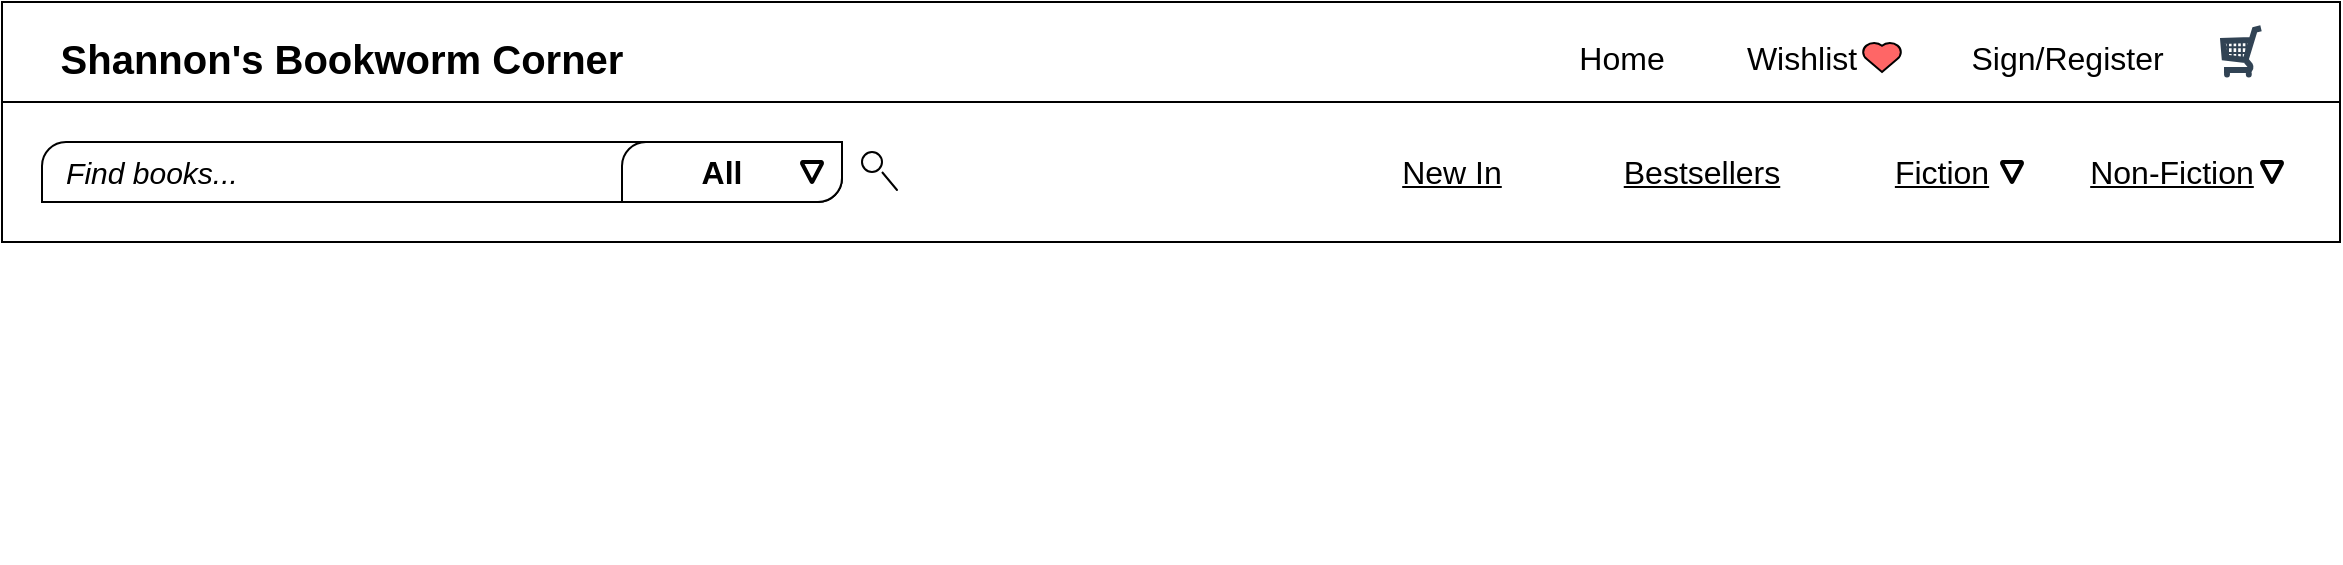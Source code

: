 <mxfile version="13.9.9" type="github">
  <diagram id="RJK-jKufAWOWUmZ6hXpm" name="Page-1">
    <mxGraphModel dx="1730" dy="913" grid="1" gridSize="10" guides="1" tooltips="1" connect="0" arrows="0" fold="1" page="1" pageScale="1" pageWidth="1169" pageHeight="827" math="0" shadow="0">
      <root>
        <mxCell id="0" />
        <mxCell id="1" parent="0" />
        <mxCell id="MyV8fpfAx5Fjrz0lChVK-1" value="" style="rounded=0;whiteSpace=wrap;html=1;" vertex="1" parent="1">
          <mxGeometry y="50" width="1169" height="70" as="geometry" />
        </mxCell>
        <mxCell id="vI-H8E_BASd690M0DVD9-1" value="" style="rounded=0;whiteSpace=wrap;html=1;" parent="1" vertex="1">
          <mxGeometry width="1169" height="50" as="geometry" />
        </mxCell>
        <mxCell id="vI-H8E_BASd690M0DVD9-3" value="&lt;font size=&quot;1&quot;&gt;&lt;b style=&quot;font-size: 20px&quot;&gt;Shannon&#39;s Bookworm Corner&lt;/b&gt;&lt;/font&gt;" style="text;html=1;strokeColor=none;fillColor=none;align=center;verticalAlign=middle;whiteSpace=wrap;rounded=0;" parent="1" vertex="1">
          <mxGeometry x="20" y="12.5" width="300" height="30" as="geometry" />
        </mxCell>
        <mxCell id="vI-H8E_BASd690M0DVD9-8" value="&lt;font style=&quot;font-size: 16px&quot;&gt;Home&lt;/font&gt;" style="text;html=1;strokeColor=none;fillColor=none;align=center;verticalAlign=middle;whiteSpace=wrap;rounded=0;" parent="1" vertex="1">
          <mxGeometry x="790" y="17.5" width="40" height="20" as="geometry" />
        </mxCell>
        <mxCell id="vI-H8E_BASd690M0DVD9-9" value="&lt;span style=&quot;font-size: 16px&quot;&gt;&lt;span style=&quot;line-height: 110%&quot;&gt;&lt;u&gt;New In&lt;/u&gt;&lt;/span&gt;&lt;/span&gt;" style="text;html=1;strokeColor=none;align=center;verticalAlign=middle;whiteSpace=wrap;rounded=0;" parent="1" vertex="1">
          <mxGeometry x="690" y="75" width="70" height="20" as="geometry" />
        </mxCell>
        <mxCell id="vI-H8E_BASd690M0DVD9-10" value="&lt;font style=&quot;font-size: 16px&quot;&gt;Wishlist&lt;/font&gt;" style="text;html=1;strokeColor=none;fillColor=none;align=center;verticalAlign=middle;whiteSpace=wrap;rounded=0;" parent="1" vertex="1">
          <mxGeometry x="880" y="17.5" width="40" height="20" as="geometry" />
        </mxCell>
        <mxCell id="vI-H8E_BASd690M0DVD9-11" value="&lt;font style=&quot;font-size: 16px&quot;&gt;Sign/Register&amp;nbsp;&lt;/font&gt;" style="text;html=1;strokeColor=none;fillColor=none;align=center;verticalAlign=middle;whiteSpace=wrap;rounded=0;" parent="1" vertex="1">
          <mxGeometry x="1000" y="17.5" width="70" height="20" as="geometry" />
        </mxCell>
        <mxCell id="vI-H8E_BASd690M0DVD9-26" value="" style="verticalLabelPosition=bottom;verticalAlign=top;html=1;shape=mxgraph.basic.heart;fillColor=#FF6666;" parent="1" vertex="1">
          <mxGeometry x="930" y="20" width="20" height="15" as="geometry" />
        </mxCell>
        <mxCell id="vI-H8E_BASd690M0DVD9-30" value="" style="verticalLabelPosition=bottom;verticalAlign=top;html=1;shape=mxgraph.basic.diag_round_rect;dx=6;" parent="1" vertex="1">
          <mxGeometry x="20" y="70" width="400" height="30" as="geometry" />
        </mxCell>
        <mxCell id="vI-H8E_BASd690M0DVD9-31" value="" style="ellipse;whiteSpace=wrap;html=1;aspect=fixed;" parent="1" vertex="1">
          <mxGeometry x="430" y="75" width="10" height="10" as="geometry" />
        </mxCell>
        <mxCell id="vI-H8E_BASd690M0DVD9-33" value="" style="endArrow=none;html=1;" parent="1" edge="1">
          <mxGeometry width="50" height="50" relative="1" as="geometry">
            <mxPoint x="440" y="85" as="sourcePoint" />
            <mxPoint x="440" y="85" as="targetPoint" />
            <Array as="points">
              <mxPoint x="450" y="97" />
            </Array>
          </mxGeometry>
        </mxCell>
        <mxCell id="vI-H8E_BASd690M0DVD9-43" value="&lt;font style=&quot;font-size: 15px&quot;&gt;&lt;i&gt;Find books...&lt;/i&gt;&lt;/font&gt;" style="text;html=1;strokeColor=none;fillColor=none;align=center;verticalAlign=middle;whiteSpace=wrap;rounded=0;" parent="1" vertex="1">
          <mxGeometry x="20" y="75" width="110" height="20" as="geometry" />
        </mxCell>
        <mxCell id="vI-H8E_BASd690M0DVD9-45" style="edgeStyle=orthogonalEdgeStyle;rounded=0;orthogonalLoop=1;jettySize=auto;html=1;exitX=0.5;exitY=1;exitDx=0;exitDy=0;" parent="1" source="vI-H8E_BASd690M0DVD9-43" target="vI-H8E_BASd690M0DVD9-43" edge="1">
          <mxGeometry relative="1" as="geometry" />
        </mxCell>
        <mxCell id="vI-H8E_BASd690M0DVD9-47" value="" style="verticalLabelPosition=bottom;shadow=0;dashed=0;align=center;html=1;verticalAlign=top;strokeWidth=1;shape=mxgraph.mockup.misc.shoppingCart;strokeColor=#314354;fillColor=#647687;fontColor=#ffffff;" parent="1" vertex="1">
          <mxGeometry x="1110" y="12.5" width="20" height="25" as="geometry" />
        </mxCell>
        <mxCell id="MyV8fpfAx5Fjrz0lChVK-5" value="&lt;font style=&quot;font-size: 16px&quot;&gt;&lt;u&gt;Bestsellers&lt;/u&gt;&lt;/font&gt;" style="text;html=1;strokeColor=none;fillColor=none;align=center;verticalAlign=middle;whiteSpace=wrap;rounded=0;" vertex="1" parent="1">
          <mxGeometry x="800" y="72.5" width="100" height="25" as="geometry" />
        </mxCell>
        <mxCell id="MyV8fpfAx5Fjrz0lChVK-11" value="" style="triangle;whiteSpace=wrap;html=1;" vertex="1" parent="1">
          <mxGeometry x="540" y="240" height="40" as="geometry" />
        </mxCell>
        <mxCell id="MyV8fpfAx5Fjrz0lChVK-22" value="&lt;font style=&quot;font-size: 16px&quot;&gt;&lt;u&gt;Fiction&lt;br&gt;&lt;/u&gt;&lt;/font&gt;" style="text;html=1;strokeColor=none;fillColor=none;align=center;verticalAlign=middle;whiteSpace=wrap;rounded=0;" vertex="1" parent="1">
          <mxGeometry x="940" y="75" width="60" height="20" as="geometry" />
        </mxCell>
        <mxCell id="MyV8fpfAx5Fjrz0lChVK-24" value="&lt;font style=&quot;font-size: 16px&quot;&gt;&lt;u&gt;Non-Fiction&lt;/u&gt;&lt;/font&gt;" style="text;html=1;strokeColor=none;fillColor=none;align=center;verticalAlign=middle;whiteSpace=wrap;rounded=0;" vertex="1" parent="1">
          <mxGeometry x="1040" y="75" width="90" height="20" as="geometry" />
        </mxCell>
        <mxCell id="MyV8fpfAx5Fjrz0lChVK-27" style="edgeStyle=orthogonalEdgeStyle;rounded=0;orthogonalLoop=1;jettySize=auto;html=1;exitX=0.5;exitY=1;exitDx=0;exitDy=0;" edge="1" parent="1" source="vI-H8E_BASd690M0DVD9-11" target="vI-H8E_BASd690M0DVD9-11">
          <mxGeometry relative="1" as="geometry" />
        </mxCell>
        <mxCell id="MyV8fpfAx5Fjrz0lChVK-31" value="" style="verticalLabelPosition=bottom;verticalAlign=top;html=1;shape=mxgraph.basic.diag_round_rect;dx=6;" vertex="1" parent="1">
          <mxGeometry x="310" y="70" width="110" height="30" as="geometry" />
        </mxCell>
        <mxCell id="MyV8fpfAx5Fjrz0lChVK-32" value="&lt;b&gt;&lt;font style=&quot;font-size: 16px&quot;&gt;All&lt;/font&gt;&lt;/b&gt;" style="text;html=1;strokeColor=none;fillColor=none;align=center;verticalAlign=middle;whiteSpace=wrap;rounded=0;" vertex="1" parent="1">
          <mxGeometry x="320" y="75" width="80" height="20" as="geometry" />
        </mxCell>
        <mxCell id="MyV8fpfAx5Fjrz0lChVK-40" value="" style="strokeWidth=2;html=1;shape=mxgraph.flowchart.merge_or_storage;whiteSpace=wrap;fillColor=none;gradientColor=none;" vertex="1" parent="1">
          <mxGeometry x="1000" y="80" width="10" height="10" as="geometry" />
        </mxCell>
        <mxCell id="MyV8fpfAx5Fjrz0lChVK-43" value="" style="strokeWidth=2;html=1;shape=mxgraph.flowchart.merge_or_storage;whiteSpace=wrap;fillColor=none;gradientColor=none;" vertex="1" parent="1">
          <mxGeometry x="1130" y="80" width="10" height="10" as="geometry" />
        </mxCell>
        <mxCell id="MyV8fpfAx5Fjrz0lChVK-44" value="" style="strokeWidth=2;html=1;shape=mxgraph.flowchart.merge_or_storage;whiteSpace=wrap;fillColor=none;gradientColor=none;" vertex="1" parent="1">
          <mxGeometry x="400" y="80" width="10" height="10" as="geometry" />
        </mxCell>
      </root>
    </mxGraphModel>
  </diagram>
</mxfile>
